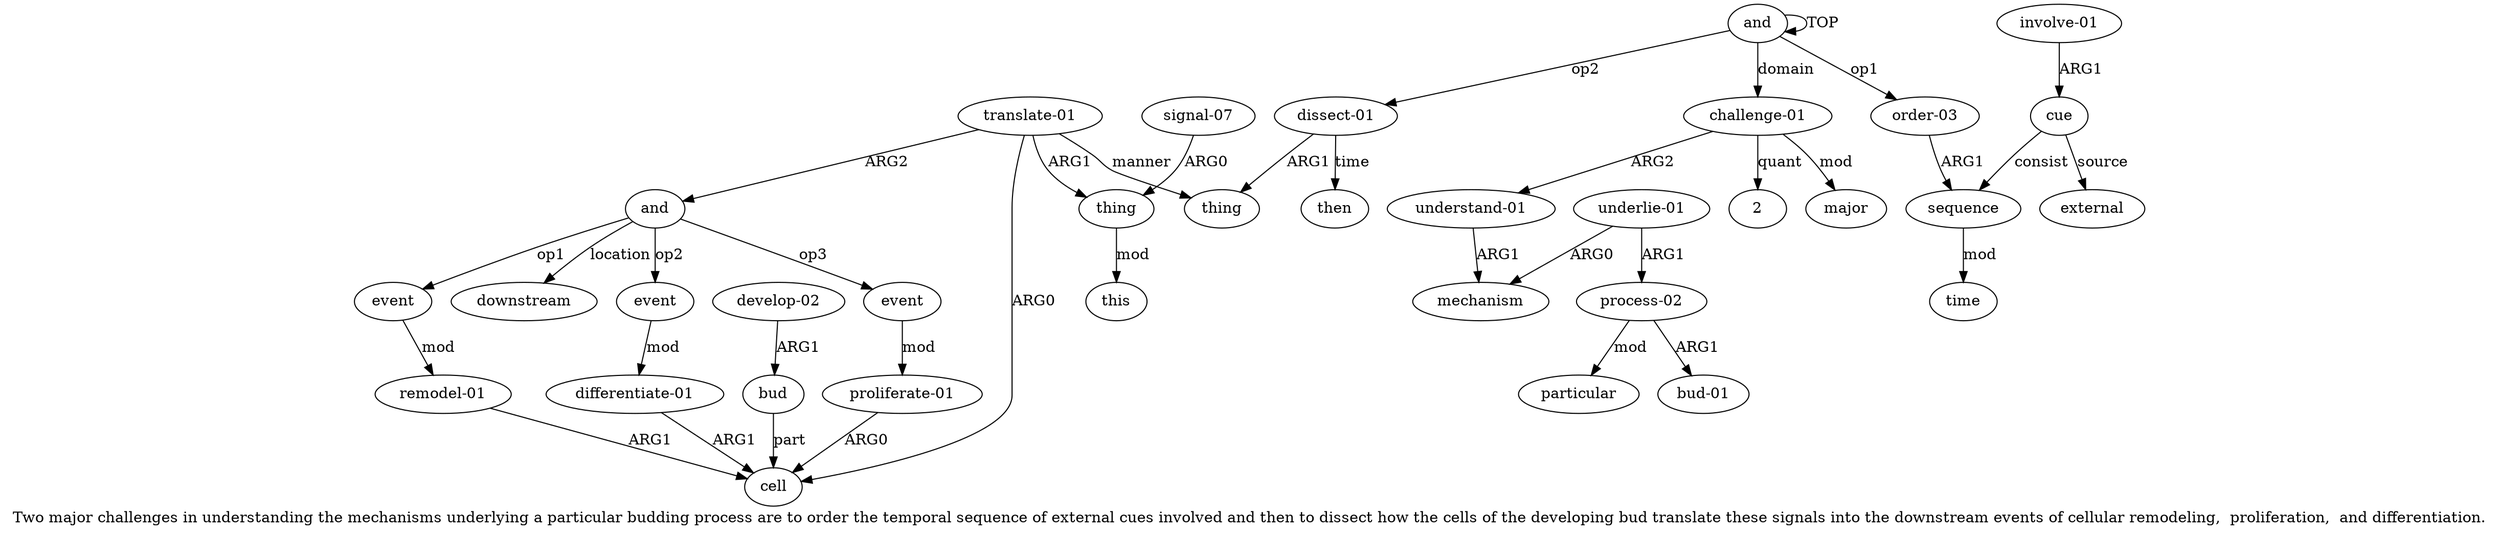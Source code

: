 digraph  {
	graph [label="Two major challenges in understanding the mechanisms underlying a particular budding process are to order the temporal sequence \
of external cues involved and then to dissect how the cells of the developing bud translate these signals into the downstream events \
of cellular remodeling,  proliferation,  and differentiation."];
	node [label="\N"];
	a20	 [color=black,
		gold_ind=20,
		gold_label="differentiate-01",
		label="differentiate-01",
		test_ind=20,
		test_label="differentiate-01"];
	a10	 [color=black,
		gold_ind=10,
		gold_label=cell,
		label=cell,
		test_ind=10,
		test_label=cell];
	a20 -> a10 [key=0,
	color=black,
	gold_label=ARG1,
	label=ARG1,
	test_label=ARG1];
a21 [color=black,
	gold_ind=21,
	gold_label=event,
	label=event,
	test_ind=21,
	test_label=event];
a22 [color=black,
	gold_ind=22,
	gold_label="proliferate-01",
	label="proliferate-01",
	test_ind=22,
	test_label="proliferate-01"];
a21 -> a22 [key=0,
color=black,
gold_label=mod,
label=mod,
test_label=mod];
a22 -> a10 [key=0,
color=black,
gold_label=ARG0,
label=ARG0,
test_label=ARG0];
a23 [color=black,
gold_ind=23,
gold_label=downstream,
label=downstream,
test_ind=23,
test_label=downstream];
a24 [color=black,
gold_ind=24,
gold_label=then,
label=then,
test_ind=24,
test_label=then];
a25 [color=black,
gold_ind=25,
gold_label="challenge-01",
label="challenge-01",
test_ind=25,
test_label="challenge-01"];
a26 [color=black,
gold_ind=26,
gold_label="understand-01",
label="understand-01",
test_ind=26,
test_label="understand-01"];
a25 -> a26 [key=0,
color=black,
gold_label=ARG2,
label=ARG2,
test_label=ARG2];
"a25 2" [color=black,
gold_ind=-1,
gold_label=2,
label=2,
test_ind=-1,
test_label=2];
a25 -> "a25 2" [key=0,
color=black,
gold_label=quant,
label=quant,
test_label=quant];
a32 [color=black,
gold_ind=32,
gold_label=major,
label=major,
test_ind=32,
test_label=major];
a25 -> a32 [key=0,
color=black,
gold_label=mod,
label=mod,
test_label=mod];
a27 [color=black,
gold_ind=27,
gold_label=mechanism,
label=mechanism,
test_ind=27,
test_label=mechanism];
a26 -> a27 [key=0,
color=black,
gold_label=ARG1,
label=ARG1,
test_label=ARG1];
a28 [color=black,
gold_ind=28,
gold_label="underlie-01",
label="underlie-01",
test_ind=28,
test_label="underlie-01"];
a28 -> a27 [key=0,
color=black,
gold_label=ARG0,
label=ARG0,
test_label=ARG0];
a29 [color=black,
gold_ind=29,
gold_label="process-02",
label="process-02",
test_ind=29,
test_label="process-02"];
a28 -> a29 [key=0,
color=black,
gold_label=ARG1,
label=ARG1,
test_label=ARG1];
a31 [color=black,
gold_ind=31,
gold_label=particular,
label=particular,
test_ind=31,
test_label=particular];
a29 -> a31 [key=0,
color=black,
gold_label=mod,
label=mod,
test_label=mod];
a30 [color=black,
gold_ind=30,
gold_label="bud-01",
label="bud-01",
test_ind=30,
test_label="bud-01"];
a29 -> a30 [key=0,
color=black,
gold_label=ARG1,
label=ARG1,
test_label=ARG1];
a15 [color=black,
gold_ind=15,
gold_label=this,
label=this,
test_ind=15,
test_label=this];
a14 [color=black,
gold_ind=14,
gold_label="signal-07",
label="signal-07",
test_ind=14,
test_label="signal-07"];
a13 [color=black,
gold_ind=13,
gold_label=thing,
label=thing,
test_ind=13,
test_label=thing];
a14 -> a13 [key=0,
color=black,
gold_label=ARG0,
label=ARG0,
test_label=ARG0];
a17 [color=black,
gold_ind=17,
gold_label=event,
label=event,
test_ind=17,
test_label=event];
a18 [color=black,
gold_ind=18,
gold_label="remodel-01",
label="remodel-01",
test_ind=18,
test_label="remodel-01"];
a17 -> a18 [key=0,
color=black,
gold_label=mod,
label=mod,
test_label=mod];
a16 [color=black,
gold_ind=16,
gold_label=and,
label=and,
test_ind=16,
test_label=and];
a16 -> a21 [key=0,
color=black,
gold_label=op3,
label=op3,
test_label=op3];
a16 -> a23 [key=0,
color=black,
gold_label=location,
label=location,
test_label=location];
a16 -> a17 [key=0,
color=black,
gold_label=op1,
label=op1,
test_label=op1];
a19 [color=black,
gold_ind=19,
gold_label=event,
label=event,
test_ind=19,
test_label=event];
a16 -> a19 [key=0,
color=black,
gold_label=op2,
label=op2,
test_label=op2];
a11 [color=black,
gold_ind=11,
gold_label=bud,
label=bud,
test_ind=11,
test_label=bud];
a11 -> a10 [key=0,
color=black,
gold_label=part,
label=part,
test_label=part];
a13 -> a15 [key=0,
color=black,
gold_label=mod,
label=mod,
test_label=mod];
a12 [color=black,
gold_ind=12,
gold_label="develop-02",
label="develop-02",
test_ind=12,
test_label="develop-02"];
a12 -> a11 [key=0,
color=black,
gold_label=ARG1,
label=ARG1,
test_label=ARG1];
a19 -> a20 [key=0,
color=black,
gold_label=mod,
label=mod,
test_label=mod];
a18 -> a10 [key=0,
color=black,
gold_label=ARG1,
label=ARG1,
test_label=ARG1];
a1 [color=black,
gold_ind=1,
gold_label="order-03",
label="order-03",
test_ind=1,
test_label="order-03"];
a2 [color=black,
gold_ind=2,
gold_label=sequence,
label=sequence,
test_ind=2,
test_label=sequence];
a1 -> a2 [key=0,
color=black,
gold_label=ARG1,
label=ARG1,
test_label=ARG1];
a0 [color=black,
gold_ind=0,
gold_label=and,
label=and,
test_ind=0,
test_label=and];
a0 -> a25 [key=0,
color=black,
gold_label=domain,
label=domain,
test_label=domain];
a0 -> a1 [key=0,
color=black,
gold_label=op1,
label=op1,
test_label=op1];
a0 -> a0 [key=0,
color=black,
gold_label=TOP,
label=TOP,
test_label=TOP];
a7 [color=black,
gold_ind=7,
gold_label="dissect-01",
label="dissect-01",
test_ind=7,
test_label="dissect-01"];
a0 -> a7 [key=0,
color=black,
gold_label=op2,
label=op2,
test_label=op2];
a3 [color=black,
gold_ind=3,
gold_label=time,
label=time,
test_ind=3,
test_label=time];
a2 -> a3 [key=0,
color=black,
gold_label=mod,
label=mod,
test_label=mod];
a5 [color=black,
gold_ind=5,
gold_label=external,
label=external,
test_ind=5,
test_label=external];
a4 [color=black,
gold_ind=4,
gold_label=cue,
label=cue,
test_ind=4,
test_label=cue];
a4 -> a2 [key=0,
color=black,
gold_label=consist,
label=consist,
test_label=consist];
a4 -> a5 [key=0,
color=black,
gold_label=source,
label=source,
test_label=source];
a7 -> a24 [key=0,
color=black,
gold_label=time,
label=time,
test_label=time];
a8 [color=black,
gold_ind=8,
gold_label=thing,
label=thing,
test_ind=8,
test_label=thing];
a7 -> a8 [key=0,
color=black,
gold_label=ARG1,
label=ARG1,
test_label=ARG1];
a6 [color=black,
gold_ind=6,
gold_label="involve-01",
label="involve-01",
test_ind=6,
test_label="involve-01"];
a6 -> a4 [key=0,
color=black,
gold_label=ARG1,
label=ARG1,
test_label=ARG1];
a9 [color=black,
gold_ind=9,
gold_label="translate-01",
label="translate-01",
test_ind=9,
test_label="translate-01"];
a9 -> a16 [key=0,
color=black,
gold_label=ARG2,
label=ARG2,
test_label=ARG2];
a9 -> a10 [key=0,
color=black,
gold_label=ARG0,
label=ARG0,
test_label=ARG0];
a9 -> a13 [key=0,
color=black,
gold_label=ARG1,
label=ARG1,
test_label=ARG1];
a9 -> a8 [key=0,
color=black,
gold_label=manner,
label=manner,
test_label=manner];
}

